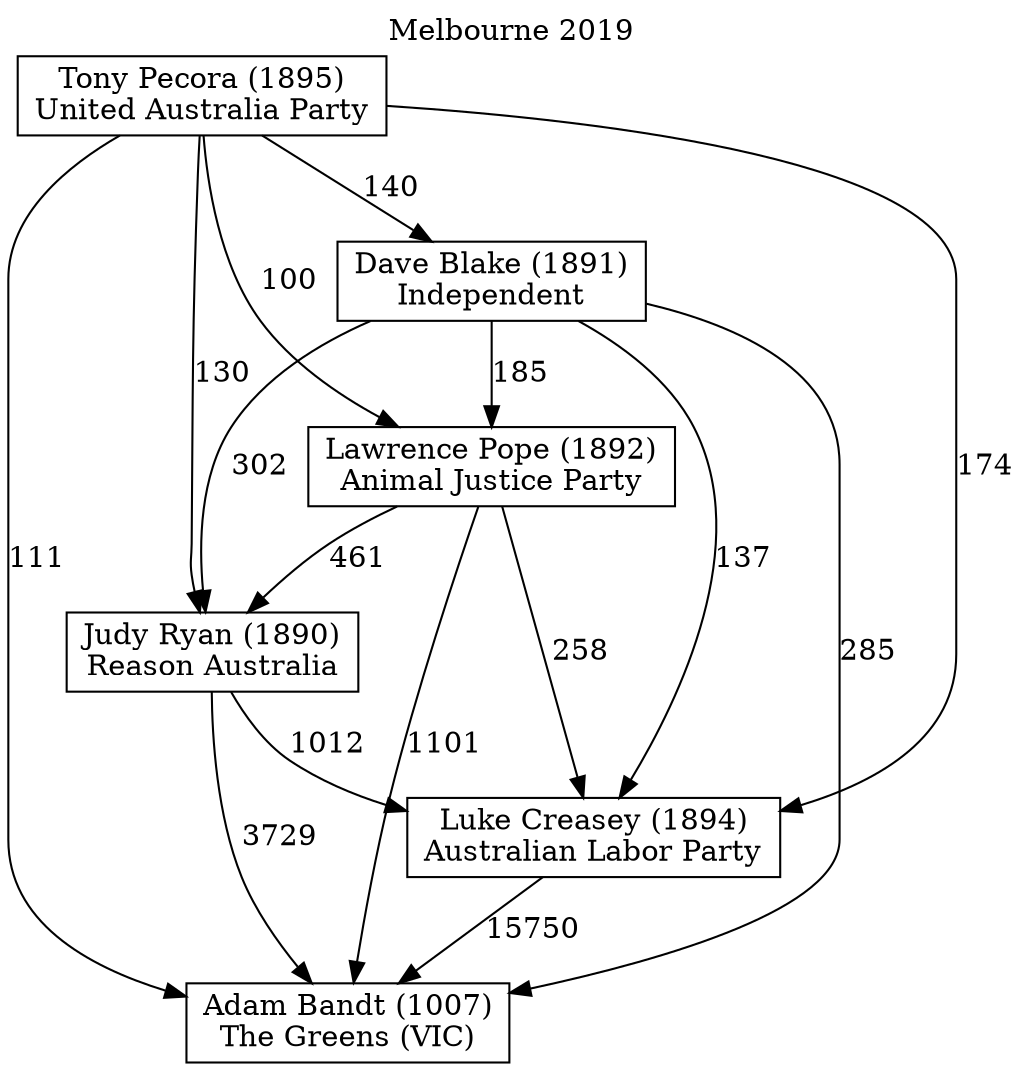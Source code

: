 // House preference flow
digraph "Adam Bandt (1007)_Melbourne_2019" {
	graph [label="Melbourne 2019" labelloc=t mclimit=10]
	node [shape=box]
	"Adam Bandt (1007)" [label="Adam Bandt (1007)
The Greens (VIC)"]
	"Luke Creasey (1894)" [label="Luke Creasey (1894)
Australian Labor Party"]
	"Judy Ryan (1890)" [label="Judy Ryan (1890)
Reason Australia"]
	"Lawrence Pope (1892)" [label="Lawrence Pope (1892)
Animal Justice Party"]
	"Dave Blake (1891)" [label="Dave Blake (1891)
Independent"]
	"Tony Pecora (1895)" [label="Tony Pecora (1895)
United Australia Party"]
	"Adam Bandt (1007)" [label="Adam Bandt (1007)
The Greens (VIC)"]
	"Judy Ryan (1890)" [label="Judy Ryan (1890)
Reason Australia"]
	"Lawrence Pope (1892)" [label="Lawrence Pope (1892)
Animal Justice Party"]
	"Dave Blake (1891)" [label="Dave Blake (1891)
Independent"]
	"Tony Pecora (1895)" [label="Tony Pecora (1895)
United Australia Party"]
	"Adam Bandt (1007)" [label="Adam Bandt (1007)
The Greens (VIC)"]
	"Lawrence Pope (1892)" [label="Lawrence Pope (1892)
Animal Justice Party"]
	"Dave Blake (1891)" [label="Dave Blake (1891)
Independent"]
	"Tony Pecora (1895)" [label="Tony Pecora (1895)
United Australia Party"]
	"Adam Bandt (1007)" [label="Adam Bandt (1007)
The Greens (VIC)"]
	"Dave Blake (1891)" [label="Dave Blake (1891)
Independent"]
	"Tony Pecora (1895)" [label="Tony Pecora (1895)
United Australia Party"]
	"Adam Bandt (1007)" [label="Adam Bandt (1007)
The Greens (VIC)"]
	"Tony Pecora (1895)" [label="Tony Pecora (1895)
United Australia Party"]
	"Tony Pecora (1895)" [label="Tony Pecora (1895)
United Australia Party"]
	"Dave Blake (1891)" [label="Dave Blake (1891)
Independent"]
	"Tony Pecora (1895)" [label="Tony Pecora (1895)
United Australia Party"]
	"Tony Pecora (1895)" [label="Tony Pecora (1895)
United Australia Party"]
	"Lawrence Pope (1892)" [label="Lawrence Pope (1892)
Animal Justice Party"]
	"Dave Blake (1891)" [label="Dave Blake (1891)
Independent"]
	"Tony Pecora (1895)" [label="Tony Pecora (1895)
United Australia Party"]
	"Lawrence Pope (1892)" [label="Lawrence Pope (1892)
Animal Justice Party"]
	"Tony Pecora (1895)" [label="Tony Pecora (1895)
United Australia Party"]
	"Tony Pecora (1895)" [label="Tony Pecora (1895)
United Australia Party"]
	"Dave Blake (1891)" [label="Dave Blake (1891)
Independent"]
	"Tony Pecora (1895)" [label="Tony Pecora (1895)
United Australia Party"]
	"Tony Pecora (1895)" [label="Tony Pecora (1895)
United Australia Party"]
	"Judy Ryan (1890)" [label="Judy Ryan (1890)
Reason Australia"]
	"Lawrence Pope (1892)" [label="Lawrence Pope (1892)
Animal Justice Party"]
	"Dave Blake (1891)" [label="Dave Blake (1891)
Independent"]
	"Tony Pecora (1895)" [label="Tony Pecora (1895)
United Australia Party"]
	"Judy Ryan (1890)" [label="Judy Ryan (1890)
Reason Australia"]
	"Dave Blake (1891)" [label="Dave Blake (1891)
Independent"]
	"Tony Pecora (1895)" [label="Tony Pecora (1895)
United Australia Party"]
	"Judy Ryan (1890)" [label="Judy Ryan (1890)
Reason Australia"]
	"Tony Pecora (1895)" [label="Tony Pecora (1895)
United Australia Party"]
	"Tony Pecora (1895)" [label="Tony Pecora (1895)
United Australia Party"]
	"Dave Blake (1891)" [label="Dave Blake (1891)
Independent"]
	"Tony Pecora (1895)" [label="Tony Pecora (1895)
United Australia Party"]
	"Tony Pecora (1895)" [label="Tony Pecora (1895)
United Australia Party"]
	"Lawrence Pope (1892)" [label="Lawrence Pope (1892)
Animal Justice Party"]
	"Dave Blake (1891)" [label="Dave Blake (1891)
Independent"]
	"Tony Pecora (1895)" [label="Tony Pecora (1895)
United Australia Party"]
	"Lawrence Pope (1892)" [label="Lawrence Pope (1892)
Animal Justice Party"]
	"Tony Pecora (1895)" [label="Tony Pecora (1895)
United Australia Party"]
	"Tony Pecora (1895)" [label="Tony Pecora (1895)
United Australia Party"]
	"Dave Blake (1891)" [label="Dave Blake (1891)
Independent"]
	"Tony Pecora (1895)" [label="Tony Pecora (1895)
United Australia Party"]
	"Tony Pecora (1895)" [label="Tony Pecora (1895)
United Australia Party"]
	"Luke Creasey (1894)" [label="Luke Creasey (1894)
Australian Labor Party"]
	"Judy Ryan (1890)" [label="Judy Ryan (1890)
Reason Australia"]
	"Lawrence Pope (1892)" [label="Lawrence Pope (1892)
Animal Justice Party"]
	"Dave Blake (1891)" [label="Dave Blake (1891)
Independent"]
	"Tony Pecora (1895)" [label="Tony Pecora (1895)
United Australia Party"]
	"Luke Creasey (1894)" [label="Luke Creasey (1894)
Australian Labor Party"]
	"Lawrence Pope (1892)" [label="Lawrence Pope (1892)
Animal Justice Party"]
	"Dave Blake (1891)" [label="Dave Blake (1891)
Independent"]
	"Tony Pecora (1895)" [label="Tony Pecora (1895)
United Australia Party"]
	"Luke Creasey (1894)" [label="Luke Creasey (1894)
Australian Labor Party"]
	"Dave Blake (1891)" [label="Dave Blake (1891)
Independent"]
	"Tony Pecora (1895)" [label="Tony Pecora (1895)
United Australia Party"]
	"Luke Creasey (1894)" [label="Luke Creasey (1894)
Australian Labor Party"]
	"Tony Pecora (1895)" [label="Tony Pecora (1895)
United Australia Party"]
	"Tony Pecora (1895)" [label="Tony Pecora (1895)
United Australia Party"]
	"Dave Blake (1891)" [label="Dave Blake (1891)
Independent"]
	"Tony Pecora (1895)" [label="Tony Pecora (1895)
United Australia Party"]
	"Tony Pecora (1895)" [label="Tony Pecora (1895)
United Australia Party"]
	"Lawrence Pope (1892)" [label="Lawrence Pope (1892)
Animal Justice Party"]
	"Dave Blake (1891)" [label="Dave Blake (1891)
Independent"]
	"Tony Pecora (1895)" [label="Tony Pecora (1895)
United Australia Party"]
	"Lawrence Pope (1892)" [label="Lawrence Pope (1892)
Animal Justice Party"]
	"Tony Pecora (1895)" [label="Tony Pecora (1895)
United Australia Party"]
	"Tony Pecora (1895)" [label="Tony Pecora (1895)
United Australia Party"]
	"Dave Blake (1891)" [label="Dave Blake (1891)
Independent"]
	"Tony Pecora (1895)" [label="Tony Pecora (1895)
United Australia Party"]
	"Tony Pecora (1895)" [label="Tony Pecora (1895)
United Australia Party"]
	"Judy Ryan (1890)" [label="Judy Ryan (1890)
Reason Australia"]
	"Lawrence Pope (1892)" [label="Lawrence Pope (1892)
Animal Justice Party"]
	"Dave Blake (1891)" [label="Dave Blake (1891)
Independent"]
	"Tony Pecora (1895)" [label="Tony Pecora (1895)
United Australia Party"]
	"Judy Ryan (1890)" [label="Judy Ryan (1890)
Reason Australia"]
	"Dave Blake (1891)" [label="Dave Blake (1891)
Independent"]
	"Tony Pecora (1895)" [label="Tony Pecora (1895)
United Australia Party"]
	"Judy Ryan (1890)" [label="Judy Ryan (1890)
Reason Australia"]
	"Tony Pecora (1895)" [label="Tony Pecora (1895)
United Australia Party"]
	"Tony Pecora (1895)" [label="Tony Pecora (1895)
United Australia Party"]
	"Dave Blake (1891)" [label="Dave Blake (1891)
Independent"]
	"Tony Pecora (1895)" [label="Tony Pecora (1895)
United Australia Party"]
	"Tony Pecora (1895)" [label="Tony Pecora (1895)
United Australia Party"]
	"Lawrence Pope (1892)" [label="Lawrence Pope (1892)
Animal Justice Party"]
	"Dave Blake (1891)" [label="Dave Blake (1891)
Independent"]
	"Tony Pecora (1895)" [label="Tony Pecora (1895)
United Australia Party"]
	"Lawrence Pope (1892)" [label="Lawrence Pope (1892)
Animal Justice Party"]
	"Tony Pecora (1895)" [label="Tony Pecora (1895)
United Australia Party"]
	"Tony Pecora (1895)" [label="Tony Pecora (1895)
United Australia Party"]
	"Dave Blake (1891)" [label="Dave Blake (1891)
Independent"]
	"Tony Pecora (1895)" [label="Tony Pecora (1895)
United Australia Party"]
	"Tony Pecora (1895)" [label="Tony Pecora (1895)
United Australia Party"]
	"Luke Creasey (1894)" -> "Adam Bandt (1007)" [label=15750]
	"Judy Ryan (1890)" -> "Luke Creasey (1894)" [label=1012]
	"Lawrence Pope (1892)" -> "Judy Ryan (1890)" [label=461]
	"Dave Blake (1891)" -> "Lawrence Pope (1892)" [label=185]
	"Tony Pecora (1895)" -> "Dave Blake (1891)" [label=140]
	"Judy Ryan (1890)" -> "Adam Bandt (1007)" [label=3729]
	"Lawrence Pope (1892)" -> "Adam Bandt (1007)" [label=1101]
	"Dave Blake (1891)" -> "Adam Bandt (1007)" [label=285]
	"Tony Pecora (1895)" -> "Adam Bandt (1007)" [label=111]
	"Tony Pecora (1895)" -> "Lawrence Pope (1892)" [label=100]
	"Dave Blake (1891)" -> "Judy Ryan (1890)" [label=302]
	"Tony Pecora (1895)" -> "Judy Ryan (1890)" [label=130]
	"Lawrence Pope (1892)" -> "Luke Creasey (1894)" [label=258]
	"Dave Blake (1891)" -> "Luke Creasey (1894)" [label=137]
	"Tony Pecora (1895)" -> "Luke Creasey (1894)" [label=174]
}
